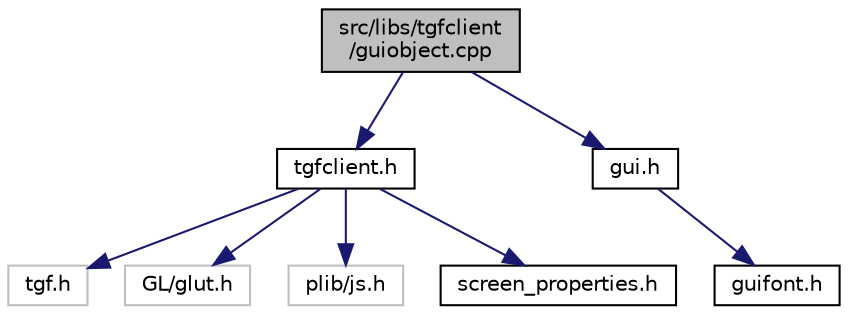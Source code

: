 digraph "src/libs/tgfclient/guiobject.cpp"
{
  edge [fontname="Helvetica",fontsize="10",labelfontname="Helvetica",labelfontsize="10"];
  node [fontname="Helvetica",fontsize="10",shape=record];
  Node1 [label="src/libs/tgfclient\l/guiobject.cpp",height=0.2,width=0.4,color="black", fillcolor="grey75", style="filled", fontcolor="black"];
  Node1 -> Node2 [color="midnightblue",fontsize="10",style="solid",fontname="Helvetica"];
  Node2 [label="tgfclient.h",height=0.2,width=0.4,color="black", fillcolor="white", style="filled",URL="$tgfclient_8h.html",tooltip="The Gaming Framework API (client part). "];
  Node2 -> Node3 [color="midnightblue",fontsize="10",style="solid",fontname="Helvetica"];
  Node3 [label="tgf.h",height=0.2,width=0.4,color="grey75", fillcolor="white", style="filled"];
  Node2 -> Node4 [color="midnightblue",fontsize="10",style="solid",fontname="Helvetica"];
  Node4 [label="GL/glut.h",height=0.2,width=0.4,color="grey75", fillcolor="white", style="filled"];
  Node2 -> Node5 [color="midnightblue",fontsize="10",style="solid",fontname="Helvetica"];
  Node5 [label="plib/js.h",height=0.2,width=0.4,color="grey75", fillcolor="white", style="filled"];
  Node2 -> Node6 [color="midnightblue",fontsize="10",style="solid",fontname="Helvetica"];
  Node6 [label="screen_properties.h",height=0.2,width=0.4,color="black", fillcolor="white", style="filled",URL="$screen__properties_8h.html"];
  Node1 -> Node7 [color="midnightblue",fontsize="10",style="solid",fontname="Helvetica"];
  Node7 [label="gui.h",height=0.2,width=0.4,color="black", fillcolor="white", style="filled",URL="$gui_8h.html"];
  Node7 -> Node8 [color="midnightblue",fontsize="10",style="solid",fontname="Helvetica"];
  Node8 [label="guifont.h",height=0.2,width=0.4,color="black", fillcolor="white", style="filled",URL="$guifont_8h.html"];
}

